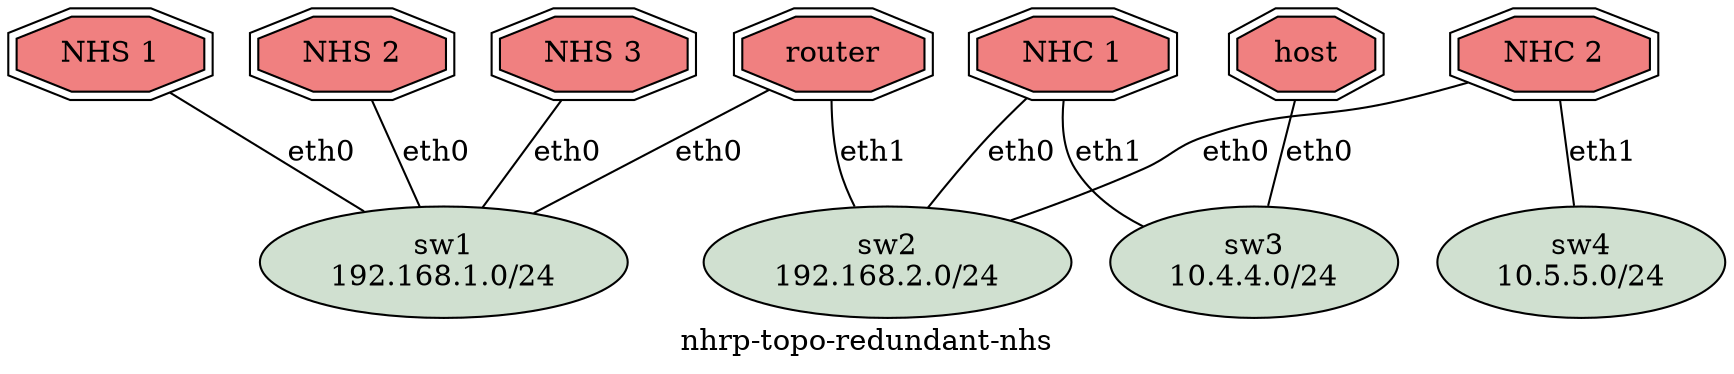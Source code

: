 ## Color coding:
#########################
##  Main FRR: #f08080  red
##  Switches: #d0e0d0  gray
##  RIP:      #19e3d9  Cyan
##  RIPng:    #fcb314  dark yellow
##  OSPFv2:   #32b835  Green
##  OSPFv3:   #19e3d9  Cyan
##  ISIS IPv4 #fcb314  dark yellow
##  ISIS IPv6 #9a81ec  purple
##  BGP IPv4  #eee3d3  beige
##  BGP IPv6  #fdff00  yellow
##### Colors (see http://www.color-hex.com/)

graph template {
  label="nhrp-topo-redundant-nhs";

  # Routers
  nhs1 [
    shape=doubleoctagon,
    label="NHS 1",
    fillcolor="#f08080",
    style=filled,
  ];
  nhs2 [
    shape=doubleoctagon
    label="NHS 2",
    fillcolor="#f08080",
    style=filled,
  ];
  nhs3 [
    shape=doubleoctagon
    label="NHS 3",
    fillcolor="#f08080",
    style=filled,
  ];
  nhc1 [
    shape=doubleoctagon
    label="NHC 1",
    fillcolor="#f08080",
    style=filled,
  ];
  nhc2 [
    shape=doubleoctagon
    label="NHC 2",
    fillcolor="#f08080",
    style=filled,
  ];
  router [
    shape=doubleoctagon
    label="router",
    fillcolor="#f08080",
    style=filled,
  ];
  host [
    shape=doubleoctagon
    label="host",
    fillcolor="#f08080",
    style=filled,
  ];

  # Switches
  sw1 [
    shape=oval,
    label="sw1\n192.168.1.0/24",
    fillcolor="#d0e0d0",
    style=filled,
  ];
  sw2 [
    shape=oval,
    label="sw2\n192.168.2.0/24",
    fillcolor="#d0e0d0",
    style=filled,
  ];
  sw3 [
    shape=oval,
    label="sw3\n10.4.4.0/24",
    fillcolor="#d0e0d0",
    style=filled,
  ];
  sw4 [
    shape=oval,
    label="sw4\n10.5.5.0/24",
    fillcolor="#d0e0d0",
    style=filled,
  ];

  # Connections
  nhs1 -- sw1 [label="eth0"];
  nhs2 -- sw1 [label="eth0"];
  nhs3 -- sw1 [label="eth0"];
  router -- sw1 [label="eth0"];

  nhc1 -- sw2 [label="eth0"];
  nhc2 -- sw2 [label="eth0"];
  router -- sw2 [label="eth1"];

  nhc1 -- sw3 [label="eth1"];
  host -- sw3 [label="eth0"];

  nhc2 -- sw4 [label="eth1"];

}
